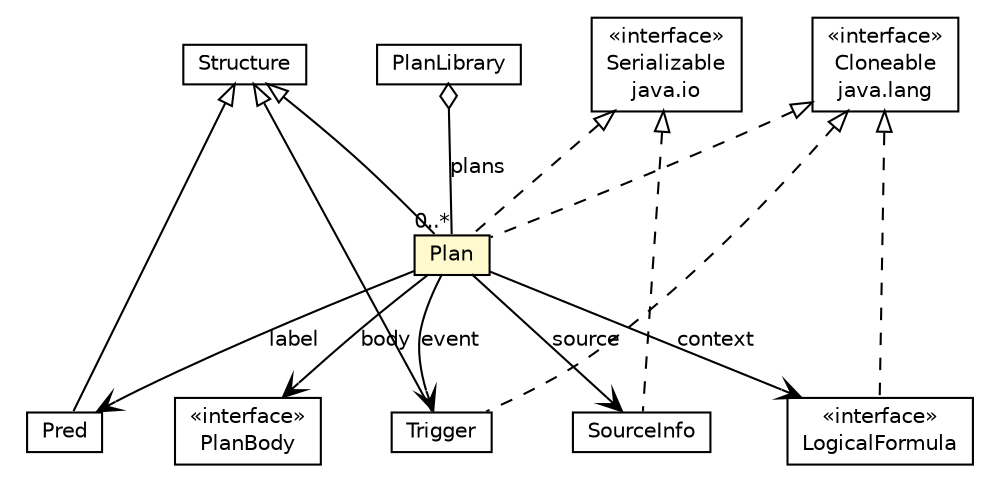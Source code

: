 #!/usr/local/bin/dot
#
# Class diagram 
# Generated by UMLGraph version R5_6_6-1-g9240c4 (http://www.umlgraph.org/)
#

digraph G {
	edge [fontname="Helvetica",fontsize=10,labelfontname="Helvetica",labelfontsize=10];
	node [fontname="Helvetica",fontsize=10,shape=plaintext];
	nodesep=0.25;
	ranksep=0.5;
	// jason.asSyntax.Trigger
	c38432 [label=<<table title="jason.asSyntax.Trigger" border="0" cellborder="1" cellspacing="0" cellpadding="2" port="p" href="./Trigger.html">
		<tr><td><table border="0" cellspacing="0" cellpadding="1">
<tr><td align="center" balign="center"> Trigger </td></tr>
		</table></td></tr>
		</table>>, URL="./Trigger.html", fontname="Helvetica", fontcolor="black", fontsize=10.0];
	// jason.asSyntax.Structure
	c38436 [label=<<table title="jason.asSyntax.Structure" border="0" cellborder="1" cellspacing="0" cellpadding="2" port="p" href="./Structure.html">
		<tr><td><table border="0" cellspacing="0" cellpadding="1">
<tr><td align="center" balign="center"> Structure </td></tr>
		</table></td></tr>
		</table>>, URL="./Structure.html", fontname="Helvetica", fontcolor="black", fontsize=10.0];
	// jason.asSyntax.SourceInfo
	c38439 [label=<<table title="jason.asSyntax.SourceInfo" border="0" cellborder="1" cellspacing="0" cellpadding="2" port="p" href="./SourceInfo.html">
		<tr><td><table border="0" cellspacing="0" cellpadding="1">
<tr><td align="center" balign="center"> SourceInfo </td></tr>
		</table></td></tr>
		</table>>, URL="./SourceInfo.html", fontname="Helvetica", fontcolor="black", fontsize=10.0];
	// jason.asSyntax.Pred
	c38444 [label=<<table title="jason.asSyntax.Pred" border="0" cellborder="1" cellspacing="0" cellpadding="2" port="p" href="./Pred.html">
		<tr><td><table border="0" cellspacing="0" cellpadding="1">
<tr><td align="center" balign="center"> Pred </td></tr>
		</table></td></tr>
		</table>>, URL="./Pred.html", fontname="Helvetica", fontcolor="black", fontsize=10.0];
	// jason.asSyntax.PlanLibrary
	c38445 [label=<<table title="jason.asSyntax.PlanLibrary" border="0" cellborder="1" cellspacing="0" cellpadding="2" port="p" href="./PlanLibrary.html">
		<tr><td><table border="0" cellspacing="0" cellpadding="1">
<tr><td align="center" balign="center"> PlanLibrary </td></tr>
		</table></td></tr>
		</table>>, URL="./PlanLibrary.html", fontname="Helvetica", fontcolor="black", fontsize=10.0];
	// jason.asSyntax.PlanBody
	c38447 [label=<<table title="jason.asSyntax.PlanBody" border="0" cellborder="1" cellspacing="0" cellpadding="2" port="p" href="./PlanBody.html">
		<tr><td><table border="0" cellspacing="0" cellpadding="1">
<tr><td align="center" balign="center"> &#171;interface&#187; </td></tr>
<tr><td align="center" balign="center"> PlanBody </td></tr>
		</table></td></tr>
		</table>>, URL="./PlanBody.html", fontname="Helvetica", fontcolor="black", fontsize=10.0];
	// jason.asSyntax.Plan
	c38449 [label=<<table title="jason.asSyntax.Plan" border="0" cellborder="1" cellspacing="0" cellpadding="2" port="p" bgcolor="lemonChiffon" href="./Plan.html">
		<tr><td><table border="0" cellspacing="0" cellpadding="1">
<tr><td align="center" balign="center"> Plan </td></tr>
		</table></td></tr>
		</table>>, URL="./Plan.html", fontname="Helvetica", fontcolor="black", fontsize=10.0];
	// jason.asSyntax.LogicalFormula
	c38454 [label=<<table title="jason.asSyntax.LogicalFormula" border="0" cellborder="1" cellspacing="0" cellpadding="2" port="p" href="./LogicalFormula.html">
		<tr><td><table border="0" cellspacing="0" cellpadding="1">
<tr><td align="center" balign="center"> &#171;interface&#187; </td></tr>
<tr><td align="center" balign="center"> LogicalFormula </td></tr>
		</table></td></tr>
		</table>>, URL="./LogicalFormula.html", fontname="Helvetica", fontcolor="black", fontsize=10.0];
	//jason.asSyntax.Trigger extends jason.asSyntax.Structure
	c38436:p -> c38432:p [dir=back,arrowtail=empty];
	//jason.asSyntax.Trigger implements java.lang.Cloneable
	c38667:p -> c38432:p [dir=back,arrowtail=empty,style=dashed];
	//jason.asSyntax.SourceInfo implements java.io.Serializable
	c38668:p -> c38439:p [dir=back,arrowtail=empty,style=dashed];
	//jason.asSyntax.Pred extends jason.asSyntax.Structure
	c38436:p -> c38444:p [dir=back,arrowtail=empty];
	// jason.asSyntax.PlanLibrary HAS jason.asSyntax.Plan
	c38445:p -> c38449:p [taillabel="", label="plans", headlabel="0..*", fontname="Helvetica", fontcolor="black", fontsize=10.0, color="black", arrowhead=none, arrowtail=ediamond, dir=both];
	//jason.asSyntax.Plan extends jason.asSyntax.Structure
	c38436:p -> c38449:p [dir=back,arrowtail=empty];
	//jason.asSyntax.Plan implements java.lang.Cloneable
	c38667:p -> c38449:p [dir=back,arrowtail=empty,style=dashed];
	//jason.asSyntax.Plan implements java.io.Serializable
	c38668:p -> c38449:p [dir=back,arrowtail=empty,style=dashed];
	// jason.asSyntax.Plan NAVASSOC jason.asSyntax.Pred
	c38449:p -> c38444:p [taillabel="", label="label", headlabel="", fontname="Helvetica", fontcolor="black", fontsize=10.0, color="black", arrowhead=open];
	// jason.asSyntax.Plan NAVASSOC jason.asSyntax.Trigger
	c38449:p -> c38432:p [taillabel="", label="event", headlabel="", fontname="Helvetica", fontcolor="black", fontsize=10.0, color="black", arrowhead=open];
	// jason.asSyntax.Plan NAVASSOC jason.asSyntax.LogicalFormula
	c38449:p -> c38454:p [taillabel="", label="context", headlabel="", fontname="Helvetica", fontcolor="black", fontsize=10.0, color="black", arrowhead=open];
	// jason.asSyntax.Plan NAVASSOC jason.asSyntax.PlanBody
	c38449:p -> c38447:p [taillabel="", label="body", headlabel="", fontname="Helvetica", fontcolor="black", fontsize=10.0, color="black", arrowhead=open];
	// jason.asSyntax.Plan NAVASSOC jason.asSyntax.SourceInfo
	c38449:p -> c38439:p [taillabel="", label="source", headlabel="", fontname="Helvetica", fontcolor="black", fontsize=10.0, color="black", arrowhead=open];
	//jason.asSyntax.LogicalFormula implements java.lang.Cloneable
	c38667:p -> c38454:p [dir=back,arrowtail=empty,style=dashed];
	// java.io.Serializable
	c38668 [label=<<table title="java.io.Serializable" border="0" cellborder="1" cellspacing="0" cellpadding="2" port="p" href="http://java.sun.com/j2se/1.4.2/docs/api/java/io/Serializable.html">
		<tr><td><table border="0" cellspacing="0" cellpadding="1">
<tr><td align="center" balign="center"> &#171;interface&#187; </td></tr>
<tr><td align="center" balign="center"> Serializable </td></tr>
<tr><td align="center" balign="center"> java.io </td></tr>
		</table></td></tr>
		</table>>, URL="http://java.sun.com/j2se/1.4.2/docs/api/java/io/Serializable.html", fontname="Helvetica", fontcolor="black", fontsize=10.0];
	// java.lang.Cloneable
	c38667 [label=<<table title="java.lang.Cloneable" border="0" cellborder="1" cellspacing="0" cellpadding="2" port="p" href="http://java.sun.com/j2se/1.4.2/docs/api/java/lang/Cloneable.html">
		<tr><td><table border="0" cellspacing="0" cellpadding="1">
<tr><td align="center" balign="center"> &#171;interface&#187; </td></tr>
<tr><td align="center" balign="center"> Cloneable </td></tr>
<tr><td align="center" balign="center"> java.lang </td></tr>
		</table></td></tr>
		</table>>, URL="http://java.sun.com/j2se/1.4.2/docs/api/java/lang/Cloneable.html", fontname="Helvetica", fontcolor="black", fontsize=10.0];
}


